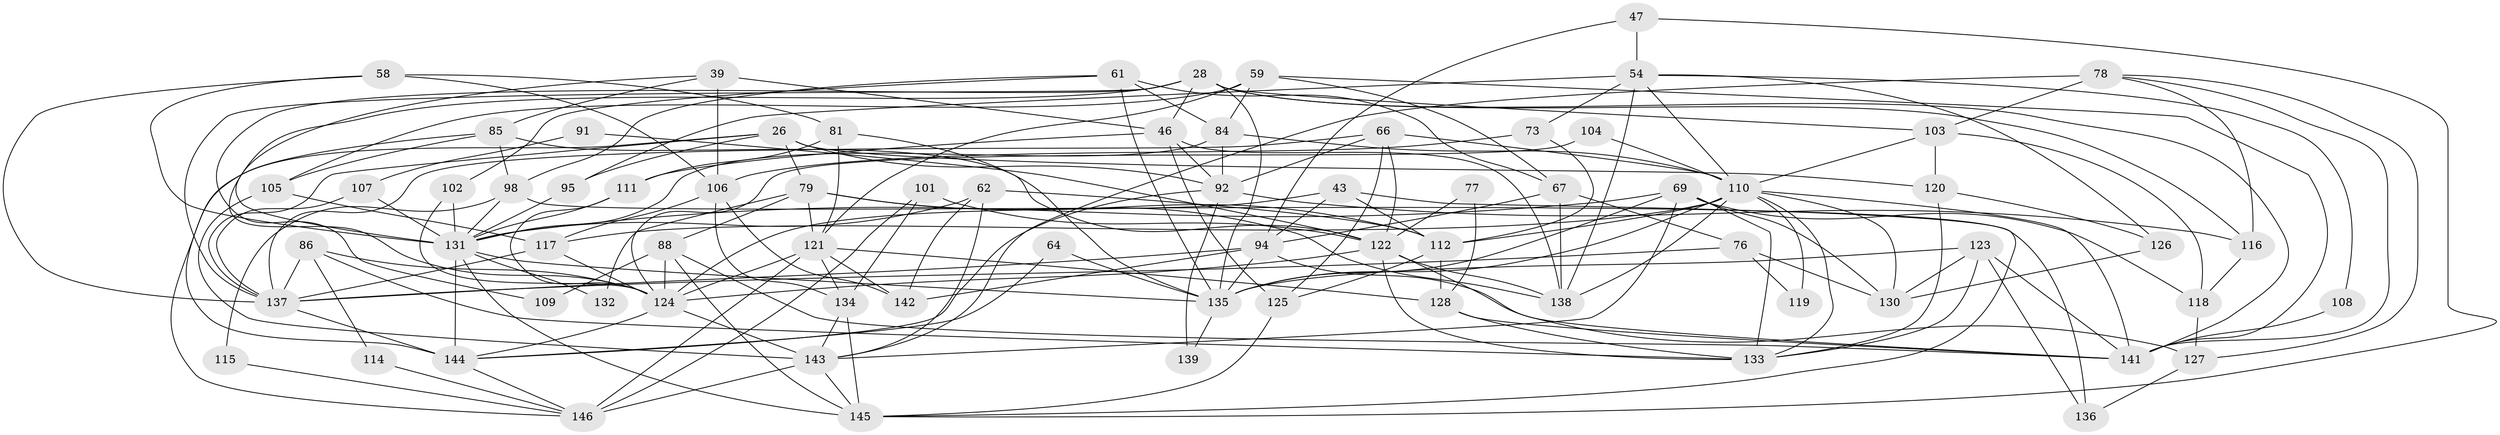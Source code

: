 // original degree distribution, {3: 0.2945205479452055, 4: 0.2671232876712329, 5: 0.15753424657534246, 6: 0.11643835616438356, 2: 0.1232876712328767, 7: 0.02054794520547945, 8: 0.0136986301369863, 9: 0.00684931506849315}
// Generated by graph-tools (version 1.1) at 2025/52/03/04/25 21:52:22]
// undirected, 73 vertices, 187 edges
graph export_dot {
graph [start="1"]
  node [color=gray90,style=filled];
  26 [super="+13"];
  28 [super="+21"];
  39;
  43 [super="+34"];
  46 [super="+44"];
  47;
  54;
  58;
  59 [super="+25"];
  61;
  62;
  64;
  66 [super="+35"];
  67;
  69 [super="+52"];
  73;
  76;
  77;
  78;
  79 [super="+1"];
  81;
  84 [super="+80"];
  85 [super="+63"];
  86;
  88;
  91;
  92 [super="+49"];
  94 [super="+87+74"];
  95 [super="+42"];
  98;
  101 [super="+50"];
  102;
  103 [super="+45"];
  104;
  105 [super="+32"];
  106 [super="+8"];
  107;
  108;
  109;
  110 [super="+53+72"];
  111;
  112 [super="+33+89"];
  114;
  115;
  116;
  117;
  118;
  119;
  120;
  121 [super="+6+113"];
  122 [super="+19+96"];
  123 [super="+27"];
  124 [super="+75+9+51"];
  125;
  126;
  127;
  128 [super="+40"];
  130 [super="+17"];
  131 [super="+37+93"];
  132;
  133 [super="+70+82+83+129"];
  134 [super="+100"];
  135 [super="+99+90"];
  136;
  137 [super="+4+23+38"];
  138 [super="+11+31"];
  139;
  141 [super="+36"];
  142 [super="+97"];
  143 [super="+30"];
  144 [super="+68"];
  145 [super="+2+140"];
  146 [super="+60"];
  26 -- 146;
  26 -- 79 [weight=2];
  26 -- 95;
  26 -- 120;
  26 -- 137;
  26 -- 92;
  28 -- 46;
  28 -- 124 [weight=2];
  28 -- 103;
  28 -- 137;
  28 -- 141;
  28 -- 109;
  28 -- 116;
  28 -- 135 [weight=3];
  39 -- 85;
  39 -- 106 [weight=2];
  39 -- 46;
  39 -- 131;
  43 -- 145;
  43 -- 124;
  43 -- 112 [weight=2];
  43 -- 94;
  46 -- 111 [weight=2];
  46 -- 138;
  46 -- 125;
  46 -- 92;
  47 -- 54;
  47 -- 145;
  47 -- 94;
  54 -- 73;
  54 -- 95 [weight=2];
  54 -- 108;
  54 -- 126;
  54 -- 138;
  54 -- 110;
  58 -- 81;
  58 -- 137;
  58 -- 106;
  58 -- 131;
  59 -- 141;
  59 -- 67;
  59 -- 105;
  59 -- 121;
  59 -- 84;
  61 -- 102;
  61 -- 67;
  61 -- 84;
  61 -- 98;
  61 -- 135;
  62 -- 142;
  62 -- 143;
  62 -- 112;
  62 -- 131;
  64 -- 144;
  64 -- 135;
  66 -- 125;
  66 -- 137;
  66 -- 122;
  66 -- 92;
  66 -- 110;
  67 -- 138;
  67 -- 76;
  67 -- 94;
  69 -- 135 [weight=2];
  69 -- 118;
  69 -- 143;
  69 -- 131;
  69 -- 130;
  69 -- 133;
  73 -- 106;
  73 -- 112;
  76 -- 119;
  76 -- 130;
  76 -- 137;
  77 -- 128 [weight=2];
  77 -- 122;
  78 -- 103 [weight=2];
  78 -- 116;
  78 -- 127;
  78 -- 143;
  78 -- 141;
  79 -- 88;
  79 -- 132;
  79 -- 121;
  79 -- 138;
  79 -- 112;
  81 -- 121 [weight=2];
  81 -- 111;
  81 -- 135;
  84 -- 92;
  84 -- 131;
  84 -- 110;
  85 -- 105;
  85 -- 144;
  85 -- 98;
  85 -- 122;
  86 -- 137;
  86 -- 114;
  86 -- 124;
  86 -- 133;
  88 -- 109;
  88 -- 124;
  88 -- 141;
  88 -- 145;
  91 -- 107;
  91 -- 122;
  92 -- 116;
  92 -- 139;
  92 -- 144 [weight=2];
  94 -- 137;
  94 -- 135 [weight=2];
  94 -- 127;
  94 -- 142 [weight=2];
  95 -- 131;
  98 -- 115;
  98 -- 136;
  98 -- 131;
  101 -- 122;
  101 -- 146;
  101 -- 134;
  102 -- 124;
  102 -- 131;
  103 -- 120;
  103 -- 118;
  103 -- 110 [weight=2];
  104 -- 124;
  104 -- 110;
  105 -- 117;
  105 -- 143;
  106 -- 117;
  106 -- 142;
  106 -- 134;
  107 -- 131;
  107 -- 137;
  108 -- 141 [weight=2];
  110 -- 112 [weight=2];
  110 -- 135;
  110 -- 130;
  110 -- 138;
  110 -- 141;
  110 -- 117;
  110 -- 119;
  110 -- 133;
  111 -- 124;
  111 -- 131;
  112 -- 128 [weight=2];
  112 -- 125;
  114 -- 146;
  115 -- 146;
  116 -- 118;
  117 -- 124;
  117 -- 137;
  118 -- 127;
  120 -- 126;
  120 -- 133 [weight=2];
  121 -- 128 [weight=2];
  121 -- 142;
  121 -- 146;
  121 -- 134;
  121 -- 124 [weight=2];
  122 -- 124 [weight=2];
  122 -- 138 [weight=2];
  122 -- 141 [weight=2];
  122 -- 133 [weight=2];
  123 -- 133;
  123 -- 136;
  123 -- 141;
  123 -- 135 [weight=2];
  123 -- 130;
  124 -- 144;
  124 -- 143 [weight=2];
  125 -- 145 [weight=2];
  126 -- 130;
  127 -- 136;
  128 -- 141;
  128 -- 133;
  131 -- 132;
  131 -- 135 [weight=2];
  131 -- 145 [weight=2];
  131 -- 144;
  134 -- 143;
  134 -- 145;
  135 -- 139;
  137 -- 144;
  143 -- 146 [weight=2];
  143 -- 145;
  144 -- 146;
}
